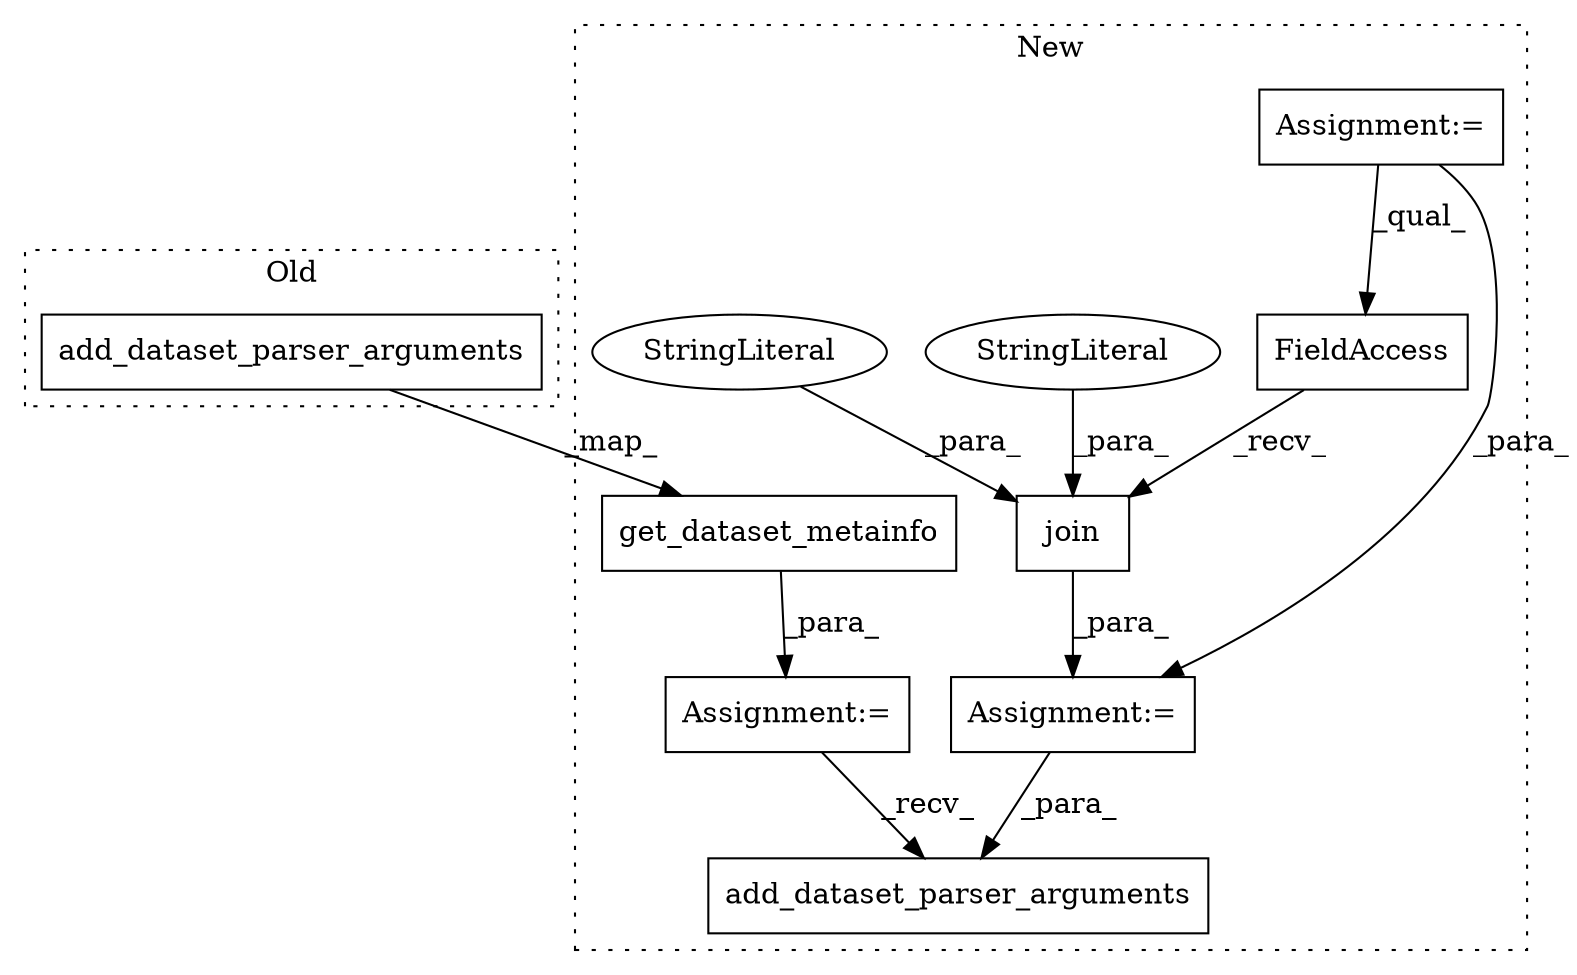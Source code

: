 digraph G {
subgraph cluster0 {
1 [label="add_dataset_parser_arguments" a="32" s="963,1011" l="29,1" shape="box"];
label = "Old";
style="dotted";
}
subgraph cluster1 {
2 [label="get_dataset_metainfo" a="32" s="1227,1260" l="21,1" shape="box"];
3 [label="add_dataset_parser_arguments" a="32" s="1339,1388" l="29,1" shape="box"];
4 [label="join" a="32" s="1289,1315" l="5,1" shape="box"];
5 [label="FieldAccess" a="22" s="1281" l="7" shape="box"];
6 [label="Assignment:=" a="7" s="515" l="2" shape="box"];
7 [label="Assignment:=" a="7" s="1280" l="1" shape="box"];
8 [label="Assignment:=" a="7" s="1226" l="1" shape="box"];
9 [label="StringLiteral" a="45" s="1299" l="16" shape="ellipse"];
10 [label="StringLiteral" a="45" s="1294" l="4" shape="ellipse"];
label = "New";
style="dotted";
}
1 -> 2 [label="_map_"];
2 -> 8 [label="_para_"];
4 -> 7 [label="_para_"];
5 -> 4 [label="_recv_"];
6 -> 7 [label="_para_"];
6 -> 5 [label="_qual_"];
7 -> 3 [label="_para_"];
8 -> 3 [label="_recv_"];
9 -> 4 [label="_para_"];
10 -> 4 [label="_para_"];
}